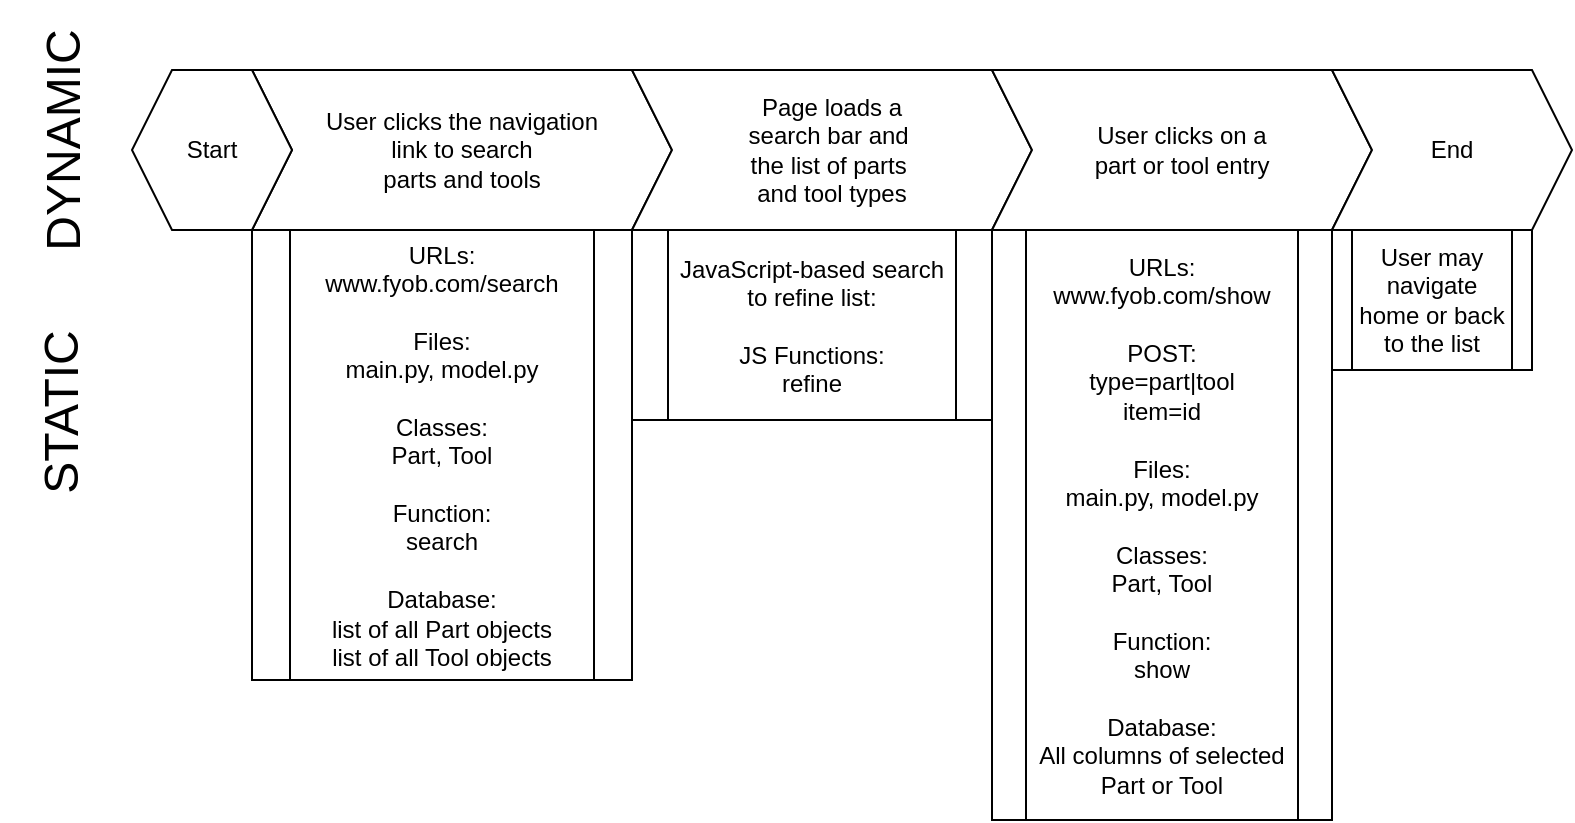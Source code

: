 <mxfile version="10.6.0" type="github"><diagram id="8kvj4WNvy19hJ-FkHqyR" name="Page-1"><mxGraphModel dx="1080" dy="524" grid="1" gridSize="10" guides="1" tooltips="1" connect="1" arrows="1" fold="1" page="1" pageScale="1" pageWidth="827" pageHeight="1169" math="0" shadow="0"><root><mxCell id="0"/><mxCell id="1" parent="0"/><mxCell id="vIVyKdTqh5MqKRnebf6H-2" value="User clicks the navigation &lt;br&gt;link to search &lt;br&gt;parts&amp;nbsp;and tools" style="shape=step;perimeter=stepPerimeter;whiteSpace=wrap;html=1;fixedSize=1;" vertex="1" parent="1"><mxGeometry x="130" y="45" width="210" height="80" as="geometry"/></mxCell><mxCell id="vIVyKdTqh5MqKRnebf6H-3" value="Page loads a&lt;br&gt;search bar and&amp;nbsp;&lt;br&gt;the list of parts&amp;nbsp;&lt;br&gt;and tool types&lt;br&gt;" style="shape=step;perimeter=stepPerimeter;whiteSpace=wrap;html=1;fixedSize=1;" vertex="1" parent="1"><mxGeometry x="320" y="45" width="200" height="80" as="geometry"/></mxCell><mxCell id="vIVyKdTqh5MqKRnebf6H-4" value="User clicks on a &lt;br&gt;part or tool entry" style="shape=step;perimeter=stepPerimeter;whiteSpace=wrap;html=1;fixedSize=1;" vertex="1" parent="1"><mxGeometry x="500" y="45" width="190" height="80" as="geometry"/></mxCell><mxCell id="vIVyKdTqh5MqKRnebf6H-6" value="URLs: www.fyob.com/search&lt;br&gt;&lt;br&gt;Files:&lt;br&gt;main.py, model.py&lt;br&gt;&lt;br&gt;Classes:&lt;br&gt;Part, Tool&lt;br&gt;&lt;br&gt;Function:&lt;br&gt;search&lt;br&gt;&lt;br&gt;Database:&lt;br&gt;list of all Part objects&lt;br&gt;list of all Tool objects&lt;br&gt;" style="shape=process;whiteSpace=wrap;html=1;backgroundOutline=1;" vertex="1" parent="1"><mxGeometry x="130" y="125" width="190" height="225" as="geometry"/></mxCell><mxCell id="vIVyKdTqh5MqKRnebf6H-7" value="JavaScript-based search&lt;br&gt;to refine list:&lt;br&gt;&lt;br&gt;JS Functions:&lt;br&gt;refine&lt;br&gt;" style="shape=process;whiteSpace=wrap;html=1;backgroundOutline=1;" vertex="1" parent="1"><mxGeometry x="320" y="125" width="180" height="95" as="geometry"/></mxCell><mxCell id="vIVyKdTqh5MqKRnebf6H-8" value="URLs: www.fyob.com/show&lt;br&gt;&lt;br&gt;POST: &lt;br&gt;type=part|tool&lt;br&gt;item=id&lt;br&gt;&lt;br&gt;Files:&lt;br&gt;main.py, model.py&lt;br&gt;&lt;br&gt;Classes:&lt;br&gt;Part, Tool&lt;br&gt;&lt;br&gt;Function:&lt;br&gt;show&lt;br&gt;&lt;br&gt;Database:&lt;br&gt;All columns of selected Part or Tool&lt;br&gt;" style="shape=process;whiteSpace=wrap;html=1;backgroundOutline=1;" vertex="1" parent="1"><mxGeometry x="500" y="125" width="170" height="295" as="geometry"/></mxCell><mxCell id="vIVyKdTqh5MqKRnebf6H-9" value="Start" style="shape=hexagon;perimeter=hexagonPerimeter2;whiteSpace=wrap;html=1;" vertex="1" parent="1"><mxGeometry x="70" y="45" width="80" height="80" as="geometry"/></mxCell><mxCell id="vIVyKdTqh5MqKRnebf6H-10" value="End" style="shape=step;perimeter=stepPerimeter;whiteSpace=wrap;html=1;fixedSize=1;" vertex="1" parent="1"><mxGeometry x="670" y="45" width="120" height="80" as="geometry"/></mxCell><mxCell id="vIVyKdTqh5MqKRnebf6H-11" value="User may&lt;br&gt;navigate home or back to the list&lt;br&gt;" style="shape=process;whiteSpace=wrap;html=1;backgroundOutline=1;" vertex="1" parent="1"><mxGeometry x="670" y="125" width="100" height="70" as="geometry"/></mxCell><mxCell id="vIVyKdTqh5MqKRnebf6H-12" value="&lt;font style=&quot;font-size: 24px&quot;&gt;DYNAMIC&lt;/font&gt;" style="text;html=1;strokeColor=none;fillColor=none;align=center;verticalAlign=middle;whiteSpace=wrap;rounded=0;rotation=-90;" vertex="1" parent="1"><mxGeometry x="-34" y="50" width="140" height="60" as="geometry"/></mxCell><mxCell id="vIVyKdTqh5MqKRnebf6H-13" value="&lt;font style=&quot;font-size: 24px&quot;&gt;STATIC&lt;br&gt;&lt;/font&gt;" style="text;html=1;strokeColor=none;fillColor=none;align=center;verticalAlign=middle;whiteSpace=wrap;rounded=0;rotation=-90;" vertex="1" parent="1"><mxGeometry x="-40" y="186" width="150" height="60" as="geometry"/></mxCell></root></mxGraphModel></diagram></mxfile>